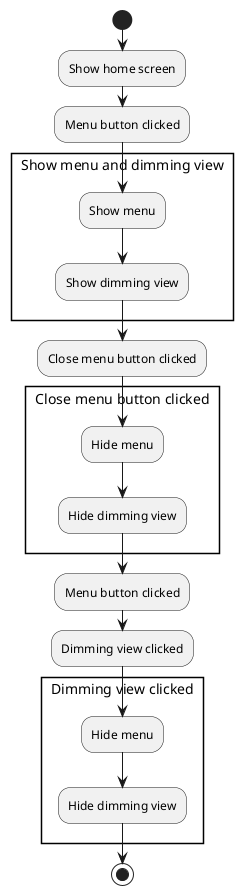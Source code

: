 @startuml

start
:Show home screen;

:Menu button clicked;

rectangle "Show menu and dimming view" {
  :Show menu;
  :Show dimming view;
}

:Close menu button clicked;
rectangle "Close menu button clicked" {
  :Hide menu;
  :Hide dimming view;
}

:Menu button clicked;
:Dimming view clicked;
rectangle "Dimming view clicked" {
  :Hide menu;
  :Hide dimming view;
}

stop

@enduml


